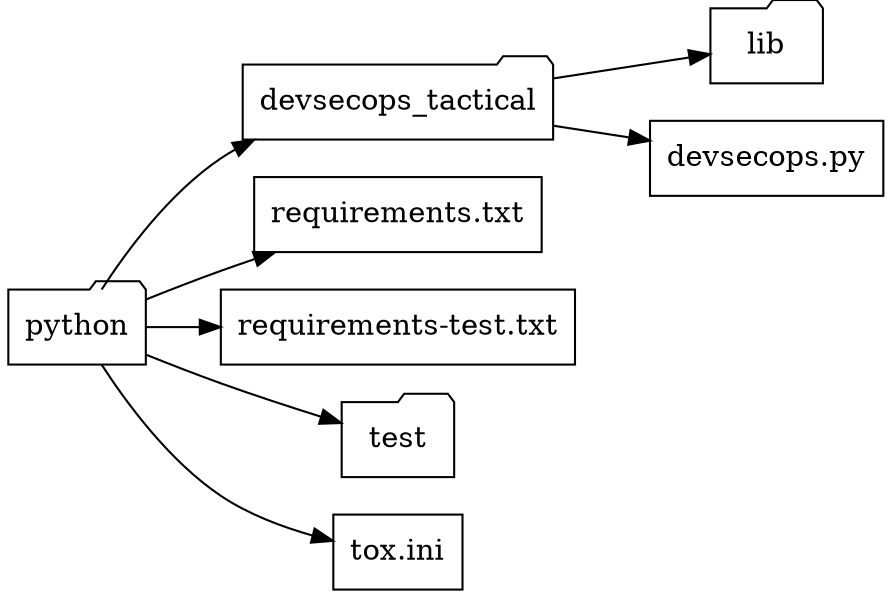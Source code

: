digraph mypython {
    rankdir=LR;
    node [shape=rectangle];
    py [label="python" shape=folder];
    devsecops [label="devsecops_tactical" shape=folder];
    lib [label="lib" shape=folder];
    req [label="requirements.txt"];
    tst [label="requirements-test.txt"];
    8 [label="test" shape=folder];
    9 [label="devsecops.py"];
    C [label="tox.ini"];

    {rank=same; devsecops; 8;}
    {rank=same; req; tst;}
    py -> devsecops;
    devsecops -> lib;
    py -> req;
    py -> tst;
    py -> 8;
    devsecops -> 9;
    py -> C;
    {rank=same; req tst C}
    {rank=same; devsecops 8}
    {rank=smae; lib 9}
}
